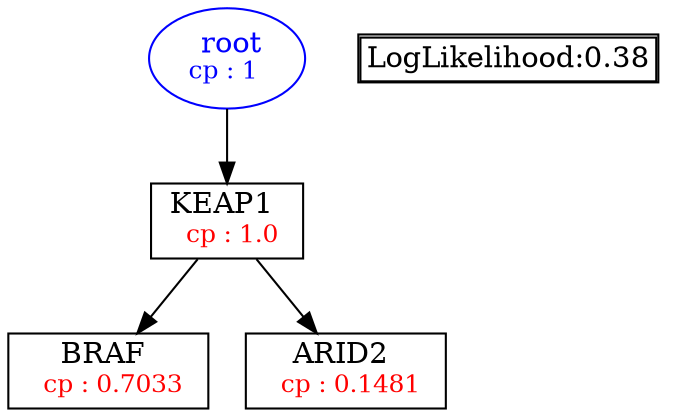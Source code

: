 digraph tree {
    "root" [label=<<font color='Blue'> root</font><br/><font color='Blue' POINT-SIZE='12'>cp : 1 </font>>, shape=oval, color=Blue];
    "S1" [label =<KEAP1 <br/> <font color='Red' POINT-SIZE='12'> cp : 1.0 </font>>, shape=box];
    "S2" [label =<BRAF <br/> <font color='Red' POINT-SIZE='12'> cp : 0.7033 </font>>, shape=box];
    "S3" [label =<ARID2 <br/> <font color='Red' POINT-SIZE='12'> cp : 0.1481 </font>>, shape=box];
    "root" -> "S1";
    "S1" -> "S2";
    "S1" -> "S3";

    node[shape=plaintext]
    fontsize="10"
    struct1 [label=
    <<TABLE BORDER="1" CELLBORDER="1" CELLSPACING="0" >
    <TR><TD ALIGN="LEFT">LogLikelihood:0.38</TD></TR>
    </TABLE>>];

}
